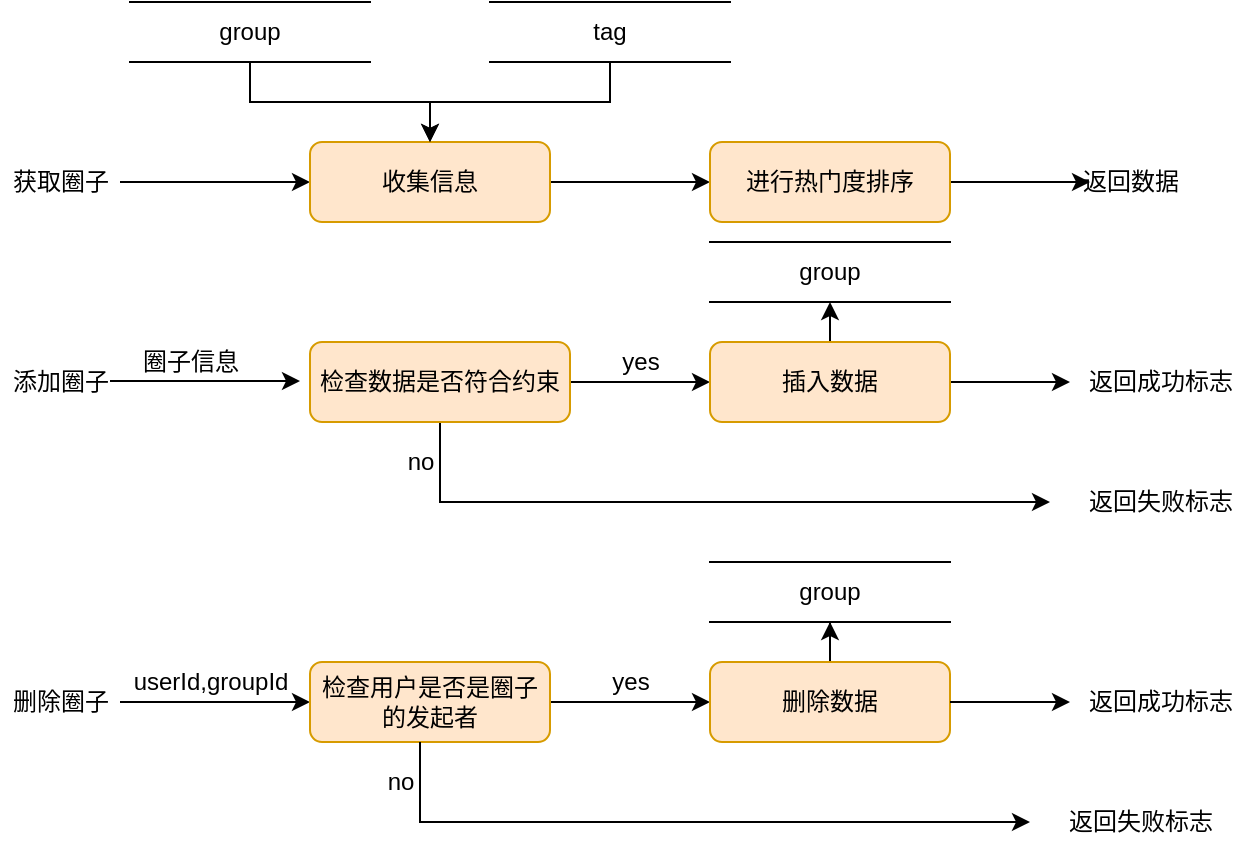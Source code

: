<mxfile version="16.5.1" type="device"><diagram id="fcyc1mRbS9bC6oxgbMFM" name="第 1 页"><mxGraphModel dx="1102" dy="844" grid="1" gridSize="10" guides="1" tooltips="1" connect="1" arrows="1" fold="1" page="1" pageScale="1" pageWidth="1920" pageHeight="1200" math="0" shadow="0"><root><mxCell id="0"/><mxCell id="1" parent="0"/><mxCell id="lpubKcc6uKq7xSe26oL_-4" style="edgeStyle=orthogonalEdgeStyle;rounded=0;orthogonalLoop=1;jettySize=auto;html=1;" edge="1" parent="1" source="lpubKcc6uKq7xSe26oL_-1" target="lpubKcc6uKq7xSe26oL_-3"><mxGeometry relative="1" as="geometry"/></mxCell><mxCell id="lpubKcc6uKq7xSe26oL_-1" value="获取圈子" style="text;html=1;align=center;verticalAlign=middle;resizable=0;points=[];autosize=1;strokeColor=none;fillColor=none;" vertex="1" parent="1"><mxGeometry x="125" y="230" width="60" height="20" as="geometry"/></mxCell><mxCell id="lpubKcc6uKq7xSe26oL_-10" style="edgeStyle=orthogonalEdgeStyle;rounded=0;orthogonalLoop=1;jettySize=auto;html=1;exitX=1;exitY=0.5;exitDx=0;exitDy=0;entryX=0;entryY=0.5;entryDx=0;entryDy=0;" edge="1" parent="1" source="lpubKcc6uKq7xSe26oL_-3" target="lpubKcc6uKq7xSe26oL_-9"><mxGeometry relative="1" as="geometry"/></mxCell><mxCell id="lpubKcc6uKq7xSe26oL_-3" value="收集信息" style="rounded=1;whiteSpace=wrap;html=1;fillColor=#ffe6cc;strokeColor=#d79b00;" vertex="1" parent="1"><mxGeometry x="280" y="220" width="120" height="40" as="geometry"/></mxCell><mxCell id="lpubKcc6uKq7xSe26oL_-7" style="edgeStyle=orthogonalEdgeStyle;rounded=0;orthogonalLoop=1;jettySize=auto;html=1;exitX=0.5;exitY=1;exitDx=0;exitDy=0;entryX=0.5;entryY=0;entryDx=0;entryDy=0;" edge="1" parent="1" source="lpubKcc6uKq7xSe26oL_-5" target="lpubKcc6uKq7xSe26oL_-3"><mxGeometry relative="1" as="geometry"/></mxCell><mxCell id="lpubKcc6uKq7xSe26oL_-5" value="group" style="shape=partialRectangle;whiteSpace=wrap;html=1;left=0;right=0;fillColor=none;" vertex="1" parent="1"><mxGeometry x="190" y="150" width="120" height="30" as="geometry"/></mxCell><mxCell id="lpubKcc6uKq7xSe26oL_-8" style="edgeStyle=orthogonalEdgeStyle;rounded=0;orthogonalLoop=1;jettySize=auto;html=1;exitX=0.5;exitY=1;exitDx=0;exitDy=0;" edge="1" parent="1" source="lpubKcc6uKq7xSe26oL_-6" target="lpubKcc6uKq7xSe26oL_-3"><mxGeometry relative="1" as="geometry"/></mxCell><mxCell id="lpubKcc6uKq7xSe26oL_-6" value="tag" style="shape=partialRectangle;whiteSpace=wrap;html=1;left=0;right=0;fillColor=none;" vertex="1" parent="1"><mxGeometry x="370" y="150" width="120" height="30" as="geometry"/></mxCell><mxCell id="lpubKcc6uKq7xSe26oL_-11" style="edgeStyle=orthogonalEdgeStyle;rounded=0;orthogonalLoop=1;jettySize=auto;html=1;exitX=1;exitY=0.5;exitDx=0;exitDy=0;" edge="1" parent="1" source="lpubKcc6uKq7xSe26oL_-9"><mxGeometry relative="1" as="geometry"><mxPoint x="670" y="240" as="targetPoint"/></mxGeometry></mxCell><mxCell id="lpubKcc6uKq7xSe26oL_-9" value="进行热门度排序" style="rounded=1;whiteSpace=wrap;html=1;fillColor=#ffe6cc;strokeColor=#d79b00;" vertex="1" parent="1"><mxGeometry x="480" y="220" width="120" height="40" as="geometry"/></mxCell><mxCell id="lpubKcc6uKq7xSe26oL_-12" value="返回数据" style="text;html=1;align=center;verticalAlign=middle;resizable=0;points=[];autosize=1;strokeColor=none;fillColor=none;" vertex="1" parent="1"><mxGeometry x="660" y="230" width="60" height="20" as="geometry"/></mxCell><mxCell id="lpubKcc6uKq7xSe26oL_-13" value="添加圈子" style="text;html=1;align=center;verticalAlign=middle;resizable=0;points=[];autosize=1;strokeColor=none;fillColor=none;" vertex="1" parent="1"><mxGeometry x="125" y="330" width="60" height="20" as="geometry"/></mxCell><mxCell id="lpubKcc6uKq7xSe26oL_-14" style="edgeStyle=orthogonalEdgeStyle;rounded=0;orthogonalLoop=1;jettySize=auto;html=1;" edge="1" parent="1"><mxGeometry relative="1" as="geometry"><mxPoint x="180" y="339.5" as="sourcePoint"/><mxPoint x="275" y="339.5" as="targetPoint"/></mxGeometry></mxCell><mxCell id="lpubKcc6uKq7xSe26oL_-15" value="圈子信息" style="text;html=1;align=center;verticalAlign=middle;resizable=0;points=[];autosize=1;strokeColor=none;fillColor=none;" vertex="1" parent="1"><mxGeometry x="190" y="320" width="60" height="20" as="geometry"/></mxCell><mxCell id="lpubKcc6uKq7xSe26oL_-17" style="edgeStyle=orthogonalEdgeStyle;rounded=0;orthogonalLoop=1;jettySize=auto;html=1;exitX=1;exitY=0.5;exitDx=0;exitDy=0;" edge="1" parent="1" source="lpubKcc6uKq7xSe26oL_-16"><mxGeometry relative="1" as="geometry"><mxPoint x="480" y="340" as="targetPoint"/></mxGeometry></mxCell><mxCell id="lpubKcc6uKq7xSe26oL_-21" style="edgeStyle=orthogonalEdgeStyle;rounded=0;orthogonalLoop=1;jettySize=auto;html=1;exitX=0.5;exitY=1;exitDx=0;exitDy=0;" edge="1" parent="1" source="lpubKcc6uKq7xSe26oL_-16"><mxGeometry relative="1" as="geometry"><mxPoint x="650" y="400" as="targetPoint"/><Array as="points"><mxPoint x="345" y="400"/></Array></mxGeometry></mxCell><mxCell id="lpubKcc6uKq7xSe26oL_-16" value="检查数据是否符合约束" style="rounded=1;whiteSpace=wrap;html=1;fillColor=#ffe6cc;strokeColor=#d79b00;" vertex="1" parent="1"><mxGeometry x="280" y="320" width="130" height="40" as="geometry"/></mxCell><mxCell id="lpubKcc6uKq7xSe26oL_-19" style="edgeStyle=orthogonalEdgeStyle;rounded=0;orthogonalLoop=1;jettySize=auto;html=1;exitX=1;exitY=0.5;exitDx=0;exitDy=0;" edge="1" parent="1" source="lpubKcc6uKq7xSe26oL_-18"><mxGeometry relative="1" as="geometry"><mxPoint x="660" y="340" as="targetPoint"/></mxGeometry></mxCell><mxCell id="lpubKcc6uKq7xSe26oL_-27" style="edgeStyle=orthogonalEdgeStyle;rounded=0;orthogonalLoop=1;jettySize=auto;html=1;exitX=0.5;exitY=0;exitDx=0;exitDy=0;entryX=0.5;entryY=1;entryDx=0;entryDy=0;" edge="1" parent="1" source="lpubKcc6uKq7xSe26oL_-18" target="lpubKcc6uKq7xSe26oL_-25"><mxGeometry relative="1" as="geometry"/></mxCell><mxCell id="lpubKcc6uKq7xSe26oL_-18" value="插入数据" style="rounded=1;whiteSpace=wrap;html=1;fillColor=#ffe6cc;strokeColor=#d79b00;" vertex="1" parent="1"><mxGeometry x="480" y="320" width="120" height="40" as="geometry"/></mxCell><mxCell id="lpubKcc6uKq7xSe26oL_-20" value="返回成功标志" style="text;html=1;align=center;verticalAlign=middle;resizable=0;points=[];autosize=1;strokeColor=none;fillColor=none;" vertex="1" parent="1"><mxGeometry x="660" y="330" width="90" height="20" as="geometry"/></mxCell><mxCell id="lpubKcc6uKq7xSe26oL_-22" value="返回失败标志" style="text;html=1;align=center;verticalAlign=middle;resizable=0;points=[];autosize=1;strokeColor=none;fillColor=none;" vertex="1" parent="1"><mxGeometry x="660" y="390" width="90" height="20" as="geometry"/></mxCell><mxCell id="lpubKcc6uKq7xSe26oL_-23" value="no" style="text;html=1;align=center;verticalAlign=middle;resizable=0;points=[];autosize=1;strokeColor=none;fillColor=none;" vertex="1" parent="1"><mxGeometry x="320" y="370" width="30" height="20" as="geometry"/></mxCell><mxCell id="lpubKcc6uKq7xSe26oL_-24" value="yes" style="text;html=1;align=center;verticalAlign=middle;resizable=0;points=[];autosize=1;strokeColor=none;fillColor=none;" vertex="1" parent="1"><mxGeometry x="430" y="320" width="30" height="20" as="geometry"/></mxCell><mxCell id="lpubKcc6uKq7xSe26oL_-25" value="group" style="shape=partialRectangle;whiteSpace=wrap;html=1;left=0;right=0;fillColor=none;" vertex="1" parent="1"><mxGeometry x="480" y="270" width="120" height="30" as="geometry"/></mxCell><mxCell id="lpubKcc6uKq7xSe26oL_-30" style="edgeStyle=orthogonalEdgeStyle;rounded=0;orthogonalLoop=1;jettySize=auto;html=1;entryX=0;entryY=0.5;entryDx=0;entryDy=0;" edge="1" parent="1" source="lpubKcc6uKq7xSe26oL_-28" target="lpubKcc6uKq7xSe26oL_-29"><mxGeometry relative="1" as="geometry"/></mxCell><mxCell id="lpubKcc6uKq7xSe26oL_-28" value="删除圈子" style="text;html=1;align=center;verticalAlign=middle;resizable=0;points=[];autosize=1;strokeColor=none;fillColor=none;" vertex="1" parent="1"><mxGeometry x="125" y="490" width="60" height="20" as="geometry"/></mxCell><mxCell id="lpubKcc6uKq7xSe26oL_-35" style="edgeStyle=orthogonalEdgeStyle;rounded=0;orthogonalLoop=1;jettySize=auto;html=1;entryX=0;entryY=0.5;entryDx=0;entryDy=0;" edge="1" parent="1" source="lpubKcc6uKq7xSe26oL_-29" target="lpubKcc6uKq7xSe26oL_-32"><mxGeometry relative="1" as="geometry"/></mxCell><mxCell id="lpubKcc6uKq7xSe26oL_-29" value="检查用户是否是圈子的发起者" style="rounded=1;whiteSpace=wrap;html=1;fillColor=#ffe6cc;strokeColor=#d79b00;" vertex="1" parent="1"><mxGeometry x="280" y="480" width="120" height="40" as="geometry"/></mxCell><mxCell id="lpubKcc6uKq7xSe26oL_-31" value="userId,groupId" style="text;html=1;align=center;verticalAlign=middle;resizable=0;points=[];autosize=1;strokeColor=none;fillColor=none;" vertex="1" parent="1"><mxGeometry x="185" y="480" width="90" height="20" as="geometry"/></mxCell><mxCell id="lpubKcc6uKq7xSe26oL_-34" style="edgeStyle=orthogonalEdgeStyle;rounded=0;orthogonalLoop=1;jettySize=auto;html=1;exitX=0.5;exitY=0;exitDx=0;exitDy=0;" edge="1" parent="1" source="lpubKcc6uKq7xSe26oL_-32" target="lpubKcc6uKq7xSe26oL_-33"><mxGeometry relative="1" as="geometry"/></mxCell><mxCell id="lpubKcc6uKq7xSe26oL_-32" value="删除数据" style="rounded=1;whiteSpace=wrap;html=1;fillColor=#ffe6cc;strokeColor=#d79b00;" vertex="1" parent="1"><mxGeometry x="480" y="480" width="120" height="40" as="geometry"/></mxCell><mxCell id="lpubKcc6uKq7xSe26oL_-33" value="group" style="shape=partialRectangle;whiteSpace=wrap;html=1;left=0;right=0;fillColor=none;" vertex="1" parent="1"><mxGeometry x="480" y="430" width="120" height="30" as="geometry"/></mxCell><mxCell id="lpubKcc6uKq7xSe26oL_-36" value="yes" style="text;html=1;align=center;verticalAlign=middle;resizable=0;points=[];autosize=1;strokeColor=none;fillColor=none;" vertex="1" parent="1"><mxGeometry x="425" y="480" width="30" height="20" as="geometry"/></mxCell><mxCell id="lpubKcc6uKq7xSe26oL_-37" style="edgeStyle=orthogonalEdgeStyle;rounded=0;orthogonalLoop=1;jettySize=auto;html=1;exitX=1;exitY=0.5;exitDx=0;exitDy=0;" edge="1" parent="1"><mxGeometry relative="1" as="geometry"><mxPoint x="660" y="500" as="targetPoint"/><mxPoint x="600" y="500" as="sourcePoint"/></mxGeometry></mxCell><mxCell id="lpubKcc6uKq7xSe26oL_-38" value="返回成功标志" style="text;html=1;align=center;verticalAlign=middle;resizable=0;points=[];autosize=1;strokeColor=none;fillColor=none;" vertex="1" parent="1"><mxGeometry x="660" y="490" width="90" height="20" as="geometry"/></mxCell><mxCell id="lpubKcc6uKq7xSe26oL_-39" style="edgeStyle=orthogonalEdgeStyle;rounded=0;orthogonalLoop=1;jettySize=auto;html=1;exitX=0.5;exitY=1;exitDx=0;exitDy=0;" edge="1" parent="1"><mxGeometry relative="1" as="geometry"><mxPoint x="640" y="560" as="targetPoint"/><mxPoint x="335" y="520" as="sourcePoint"/><Array as="points"><mxPoint x="335" y="560"/></Array></mxGeometry></mxCell><mxCell id="lpubKcc6uKq7xSe26oL_-40" value="返回失败标志" style="text;html=1;align=center;verticalAlign=middle;resizable=0;points=[];autosize=1;strokeColor=none;fillColor=none;" vertex="1" parent="1"><mxGeometry x="650" y="550" width="90" height="20" as="geometry"/></mxCell><mxCell id="lpubKcc6uKq7xSe26oL_-41" value="no" style="text;html=1;align=center;verticalAlign=middle;resizable=0;points=[];autosize=1;strokeColor=none;fillColor=none;" vertex="1" parent="1"><mxGeometry x="310" y="530" width="30" height="20" as="geometry"/></mxCell></root></mxGraphModel></diagram></mxfile>